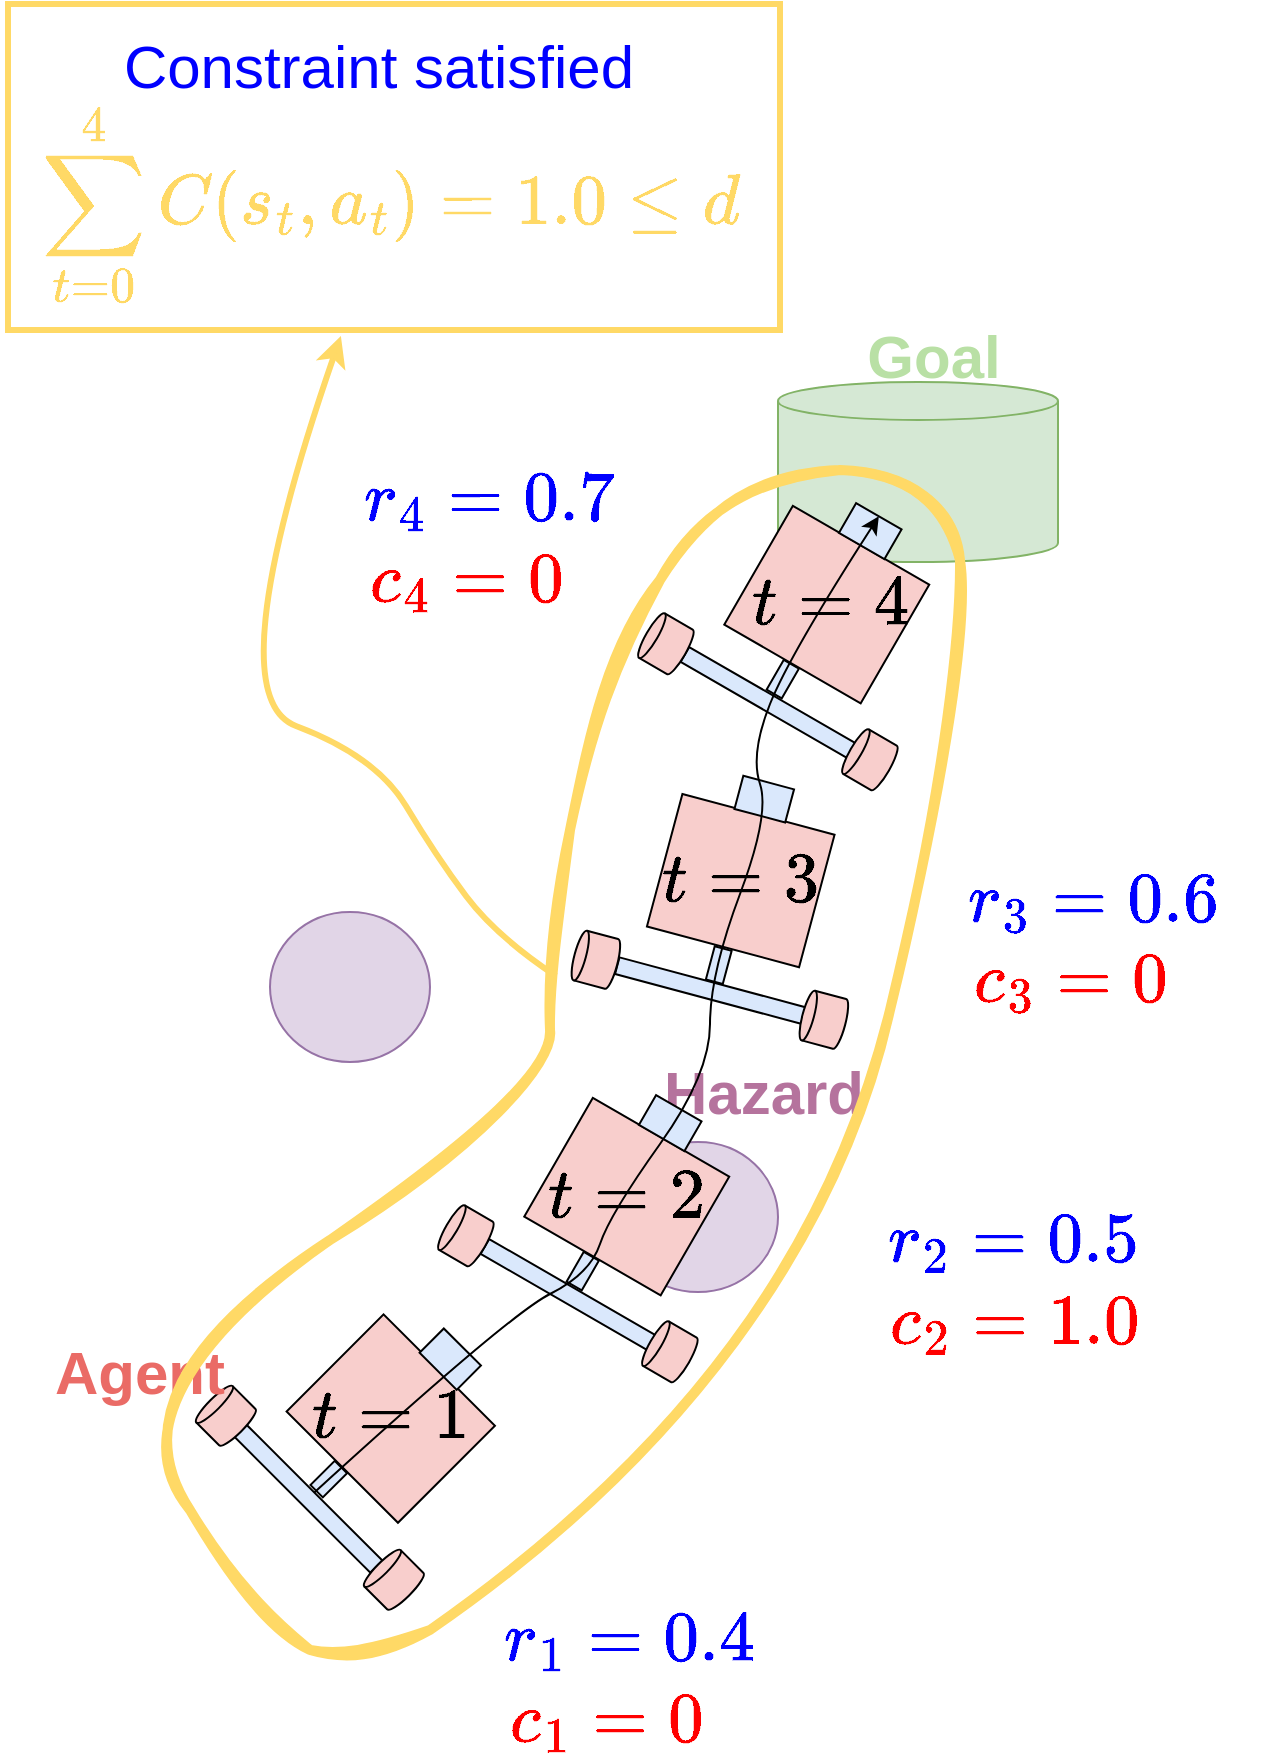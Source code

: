 <mxfile version="28.1.2">
  <diagram name="페이지-1" id="9aGk6qEdKFCwHb3GMW45">
    <mxGraphModel dx="222" dy="1511" grid="1" gridSize="10" guides="1" tooltips="1" connect="1" arrows="1" fold="1" page="1" pageScale="1" pageWidth="827" pageHeight="1169" math="1" shadow="0">
      <root>
        <mxCell id="0" />
        <mxCell id="1" parent="0" />
        <mxCell id="qMLOkEwiD3FjP3INkufq-1" value="`\sum_{t = 0}^4 C(s_t, a_t) = 1.0 \leq d`" style="text;html=1;align=center;verticalAlign=middle;whiteSpace=wrap;rounded=0;fontSize=30;fontColor=#FFD966;" vertex="1" parent="1">
          <mxGeometry x="910" y="110" width="390" height="130" as="geometry" />
        </mxCell>
        <mxCell id="SB_XbFN75qQYpwVMNyd7-46" value="" style="group;rotation=-135;" parent="1" vertex="1" connectable="0">
          <mxGeometry x="1025.004" y="728.003" width="166.996" height="120" as="geometry" />
        </mxCell>
        <mxCell id="SB_XbFN75qQYpwVMNyd7-47" value="" style="rounded=0;whiteSpace=wrap;html=1;fillColor=#f8cecc;strokeColor=default;rotation=-135;" parent="SB_XbFN75qQYpwVMNyd7-46" vertex="1">
          <mxGeometry x="41" y="19" width="78.75" height="68.571" as="geometry" />
        </mxCell>
        <mxCell id="SB_XbFN75qQYpwVMNyd7-48" value="" style="rounded=0;whiteSpace=wrap;html=1;fillColor=#dae8fc;strokeColor=default;rotation=-135;" parent="SB_XbFN75qQYpwVMNyd7-46" vertex="1">
          <mxGeometry x="97" y="15" width="26.25" height="17.143" as="geometry" />
        </mxCell>
        <mxCell id="SB_XbFN75qQYpwVMNyd7-49" value="" style="rounded=0;whiteSpace=wrap;html=1;fillColor=#dae8fc;strokeColor=default;rotation=-135;" parent="SB_XbFN75qQYpwVMNyd7-46" vertex="1">
          <mxGeometry x="45" y="75" width="8.75" height="17.143" as="geometry" />
        </mxCell>
        <mxCell id="SB_XbFN75qQYpwVMNyd7-50" value="" style="rounded=0;whiteSpace=wrap;html=1;fillColor=#dae8fc;strokeColor=default;rotation=-135;" parent="SB_XbFN75qQYpwVMNyd7-46" vertex="1">
          <mxGeometry x="-9" y="89" width="96.25" height="8.571" as="geometry" />
        </mxCell>
        <mxCell id="SB_XbFN75qQYpwVMNyd7-51" value="" style="shape=cylinder3;whiteSpace=wrap;html=1;boundedLbl=1;backgroundOutline=1;size=2.875;direction=south;fillColor=#f8cecc;strokeColor=default;rotation=-135;" parent="SB_XbFN75qQYpwVMNyd7-46" vertex="1">
          <mxGeometry x="-13" y="39" width="21.875" height="25.714" as="geometry" />
        </mxCell>
        <mxCell id="SB_XbFN75qQYpwVMNyd7-52" value="" style="shape=cylinder3;whiteSpace=wrap;html=1;boundedLbl=1;backgroundOutline=1;size=2.875;direction=south;fillColor=#f8cecc;strokeColor=default;rotation=-135;" parent="SB_XbFN75qQYpwVMNyd7-46" vertex="1">
          <mxGeometry x="71" y="121" width="21.875" height="25.714" as="geometry" />
        </mxCell>
        <mxCell id="SB_XbFN75qQYpwVMNyd7-53" value="&lt;span style=&quot;font-weight: 400;&quot;&gt;&lt;font style=&quot;color: rgb(0, 0, 0);&quot;&gt;`t = 1`&lt;/font&gt;&lt;/span&gt;" style="text;html=1;align=center;verticalAlign=middle;whiteSpace=wrap;rounded=0;fontSize=30;fontColor=#B9E0A5;fontStyle=1" parent="SB_XbFN75qQYpwVMNyd7-46" vertex="1">
          <mxGeometry x="-9.624" y="36.857" width="180" height="30" as="geometry" />
        </mxCell>
        <mxCell id="SB_XbFN75qQYpwVMNyd7-54" value="" style="ellipse;whiteSpace=wrap;html=1;fillColor=#e1d5e7;strokeColor=#9673a6;" parent="1" vertex="1">
          <mxGeometry x="1219" y="643" width="80" height="75" as="geometry" />
        </mxCell>
        <mxCell id="SB_XbFN75qQYpwVMNyd7-55" value="" style="shape=cylinder3;whiteSpace=wrap;html=1;boundedLbl=1;backgroundOutline=1;size=9.481;fillColor=#d5e8d4;strokeColor=#82b366;" parent="1" vertex="1">
          <mxGeometry x="1299" y="263" width="140" height="90" as="geometry" />
        </mxCell>
        <mxCell id="SB_XbFN75qQYpwVMNyd7-56" value="Goal" style="text;html=1;align=center;verticalAlign=middle;whiteSpace=wrap;rounded=0;fontSize=30;fontColor=#B9E0A5;fontStyle=1" parent="1" vertex="1">
          <mxGeometry x="1339" y="223" width="76" height="53" as="geometry" />
        </mxCell>
        <mxCell id="SB_XbFN75qQYpwVMNyd7-57" value="&lt;font style=&quot;color: rgb(234, 107, 102);&quot;&gt;Agent&lt;/font&gt;" style="text;html=1;align=center;verticalAlign=middle;whiteSpace=wrap;rounded=0;fontSize=30;fontColor=#B9E0A5;fontStyle=1" parent="1" vertex="1">
          <mxGeometry x="935" y="743" width="90" height="30" as="geometry" />
        </mxCell>
        <mxCell id="SB_XbFN75qQYpwVMNyd7-58" value="&lt;font style=&quot;color: rgb(181, 115, 157);&quot;&gt;Hazard&lt;/font&gt;" style="text;html=1;align=center;verticalAlign=middle;whiteSpace=wrap;rounded=0;fontSize=30;fontColor=#B9E0A5;fontStyle=1" parent="1" vertex="1">
          <mxGeometry x="1239" y="603" width="106" height="30" as="geometry" />
        </mxCell>
        <mxCell id="SB_XbFN75qQYpwVMNyd7-59" value="" style="ellipse;whiteSpace=wrap;html=1;fillColor=#e1d5e7;strokeColor=#9673a6;" parent="1" vertex="1">
          <mxGeometry x="1045" y="528" width="80" height="75" as="geometry" />
        </mxCell>
        <mxCell id="SB_XbFN75qQYpwVMNyd7-60" value="" style="group;rotation=-150;opacity=23;" parent="1" vertex="1" connectable="0">
          <mxGeometry x="1144.996" y="619.002" width="168.374" height="120" as="geometry" />
        </mxCell>
        <mxCell id="SB_XbFN75qQYpwVMNyd7-61" value="" style="rounded=0;whiteSpace=wrap;html=1;fillColor=#f8cecc;strokeColor=default;rotation=-150;" parent="SB_XbFN75qQYpwVMNyd7-60" vertex="1">
          <mxGeometry x="39" y="17" width="78.75" height="68.571" as="geometry" />
        </mxCell>
        <mxCell id="SB_XbFN75qQYpwVMNyd7-62" value="" style="rounded=0;whiteSpace=wrap;html=1;fillColor=#dae8fc;strokeColor=default;rotation=-150;" parent="SB_XbFN75qQYpwVMNyd7-60" vertex="1">
          <mxGeometry x="87" y="6" width="26.25" height="17.143" as="geometry" />
        </mxCell>
        <mxCell id="SB_XbFN75qQYpwVMNyd7-63" value="" style="rounded=0;whiteSpace=wrap;html=1;fillColor=#dae8fc;strokeColor=default;rotation=-150;" parent="SB_XbFN75qQYpwVMNyd7-60" vertex="1">
          <mxGeometry x="52" y="80" width="8.75" height="17.143" as="geometry" />
        </mxCell>
        <mxCell id="SB_XbFN75qQYpwVMNyd7-64" value="" style="rounded=0;whiteSpace=wrap;html=1;fillColor=#dae8fc;strokeColor=default;rotation=-150;" parent="SB_XbFN75qQYpwVMNyd7-60" vertex="1">
          <mxGeometry x="1" y="96" width="96.25" height="8.571" as="geometry" />
        </mxCell>
        <mxCell id="SB_XbFN75qQYpwVMNyd7-65" value="" style="shape=cylinder3;whiteSpace=wrap;html=1;boundedLbl=1;backgroundOutline=1;size=2.875;direction=south;fillColor=#f8cecc;strokeColor=default;rotation=-150;" parent="SB_XbFN75qQYpwVMNyd7-60" vertex="1">
          <mxGeometry x="-13" y="58" width="21.875" height="25.714" as="geometry" />
        </mxCell>
        <mxCell id="SB_XbFN75qQYpwVMNyd7-66" value="" style="shape=cylinder3;whiteSpace=wrap;html=1;boundedLbl=1;backgroundOutline=1;size=2.875;direction=south;fillColor=#f8cecc;strokeColor=default;rotation=-150;" parent="SB_XbFN75qQYpwVMNyd7-60" vertex="1">
          <mxGeometry x="89" y="116" width="21.875" height="25.714" as="geometry" />
        </mxCell>
        <mxCell id="SB_XbFN75qQYpwVMNyd7-67" value="&lt;span style=&quot;font-weight: 400;&quot;&gt;&lt;font style=&quot;color: rgb(0, 0, 0);&quot;&gt;`t = 2`&lt;/font&gt;&lt;/span&gt;" style="text;html=1;align=center;verticalAlign=middle;whiteSpace=wrap;rounded=0;fontSize=30;fontColor=#B9E0A5;fontStyle=1" parent="SB_XbFN75qQYpwVMNyd7-60" vertex="1">
          <mxGeometry x="-11.626" y="36.288" width="180" height="30" as="geometry" />
        </mxCell>
        <mxCell id="SB_XbFN75qQYpwVMNyd7-68" value="" style="group;rotation=-165;opacity=23;" parent="1" vertex="1" connectable="0">
          <mxGeometry x="1205.002" y="463.002" width="165.378" height="120" as="geometry" />
        </mxCell>
        <mxCell id="SB_XbFN75qQYpwVMNyd7-69" value="" style="rounded=0;whiteSpace=wrap;html=1;fillColor=#f8cecc;strokeColor=default;rotation=-165;" parent="SB_XbFN75qQYpwVMNyd7-68" vertex="1">
          <mxGeometry x="36" y="15" width="78.75" height="68.571" as="geometry" />
        </mxCell>
        <mxCell id="SB_XbFN75qQYpwVMNyd7-70" value="" style="rounded=0;whiteSpace=wrap;html=1;fillColor=#dae8fc;strokeColor=default;rotation=-165;" parent="SB_XbFN75qQYpwVMNyd7-68" vertex="1">
          <mxGeometry x="74" width="26.25" height="17.143" as="geometry" />
        </mxCell>
        <mxCell id="SB_XbFN75qQYpwVMNyd7-71" value="" style="rounded=0;whiteSpace=wrap;html=1;fillColor=#dae8fc;strokeColor=default;rotation=-165;" parent="SB_XbFN75qQYpwVMNyd7-68" vertex="1">
          <mxGeometry x="60" y="83" width="8.75" height="17.143" as="geometry" />
        </mxCell>
        <mxCell id="SB_XbFN75qQYpwVMNyd7-72" value="" style="rounded=0;whiteSpace=wrap;html=1;fillColor=#dae8fc;strokeColor=default;rotation=-165;" parent="SB_XbFN75qQYpwVMNyd7-68" vertex="1">
          <mxGeometry x="12" y="100" width="96.25" height="8.571" as="geometry" />
        </mxCell>
        <mxCell id="SB_XbFN75qQYpwVMNyd7-73" value="" style="shape=cylinder3;whiteSpace=wrap;html=1;boundedLbl=1;backgroundOutline=1;size=2.875;direction=south;fillColor=#f8cecc;strokeColor=default;rotation=-165;" parent="SB_XbFN75qQYpwVMNyd7-68" vertex="1">
          <mxGeometry x="-8" y="76" width="21.875" height="25.714" as="geometry" />
        </mxCell>
        <mxCell id="SB_XbFN75qQYpwVMNyd7-74" value="" style="shape=cylinder3;whiteSpace=wrap;html=1;boundedLbl=1;backgroundOutline=1;size=2.875;direction=south;fillColor=#f8cecc;strokeColor=default;rotation=-165;" parent="SB_XbFN75qQYpwVMNyd7-68" vertex="1">
          <mxGeometry x="106" y="106" width="21.875" height="25.714" as="geometry" />
        </mxCell>
        <mxCell id="SB_XbFN75qQYpwVMNyd7-75" value="&lt;span style=&quot;font-weight: 400;&quot;&gt;&lt;font style=&quot;color: rgb(0, 0, 0);&quot;&gt;`t = 3`&lt;/font&gt;&lt;/span&gt;" style="text;html=1;align=center;verticalAlign=middle;whiteSpace=wrap;rounded=0;fontSize=30;fontColor=#B9E0A5;fontStyle=1" parent="SB_XbFN75qQYpwVMNyd7-68" vertex="1">
          <mxGeometry x="-14.622" y="34.288" width="180" height="30" as="geometry" />
        </mxCell>
        <mxCell id="SB_XbFN75qQYpwVMNyd7-76" value="" style="group;rotation=-150;opacity=23;" parent="1" vertex="1" connectable="0">
          <mxGeometry x="1245.004" y="323.003" width="169.996" height="120" as="geometry" />
        </mxCell>
        <mxCell id="SB_XbFN75qQYpwVMNyd7-77" value="" style="rounded=0;whiteSpace=wrap;html=1;fillColor=#f8cecc;strokeColor=default;rotation=-150;" parent="SB_XbFN75qQYpwVMNyd7-76" vertex="1">
          <mxGeometry x="39" y="17" width="78.75" height="68.571" as="geometry" />
        </mxCell>
        <mxCell id="SB_XbFN75qQYpwVMNyd7-78" value="" style="rounded=0;whiteSpace=wrap;html=1;fillColor=#dae8fc;strokeColor=default;rotation=-150;" parent="SB_XbFN75qQYpwVMNyd7-76" vertex="1">
          <mxGeometry x="87" y="6" width="26.25" height="17.143" as="geometry" />
        </mxCell>
        <mxCell id="SB_XbFN75qQYpwVMNyd7-79" value="" style="rounded=0;whiteSpace=wrap;html=1;fillColor=#dae8fc;strokeColor=default;rotation=-150;" parent="SB_XbFN75qQYpwVMNyd7-76" vertex="1">
          <mxGeometry x="52" y="80" width="8.75" height="17.143" as="geometry" />
        </mxCell>
        <mxCell id="SB_XbFN75qQYpwVMNyd7-80" value="" style="rounded=0;whiteSpace=wrap;html=1;fillColor=#dae8fc;strokeColor=default;rotation=-150;" parent="SB_XbFN75qQYpwVMNyd7-76" vertex="1">
          <mxGeometry x="1" y="96" width="96.25" height="8.571" as="geometry" />
        </mxCell>
        <mxCell id="SB_XbFN75qQYpwVMNyd7-81" value="" style="shape=cylinder3;whiteSpace=wrap;html=1;boundedLbl=1;backgroundOutline=1;size=2.875;direction=south;fillColor=#f8cecc;strokeColor=default;rotation=-150;" parent="SB_XbFN75qQYpwVMNyd7-76" vertex="1">
          <mxGeometry x="-13" y="58" width="21.875" height="25.714" as="geometry" />
        </mxCell>
        <mxCell id="SB_XbFN75qQYpwVMNyd7-82" value="" style="shape=cylinder3;whiteSpace=wrap;html=1;boundedLbl=1;backgroundOutline=1;size=2.875;direction=south;fillColor=#f8cecc;strokeColor=default;rotation=-150;" parent="SB_XbFN75qQYpwVMNyd7-76" vertex="1">
          <mxGeometry x="89" y="116" width="21.875" height="25.714" as="geometry" />
        </mxCell>
        <mxCell id="SB_XbFN75qQYpwVMNyd7-83" value="&lt;span style=&quot;font-weight: 400;&quot;&gt;&lt;font style=&quot;color: rgb(0, 0, 0);&quot;&gt;`t = 4`&lt;/font&gt;&lt;/span&gt;" style="text;html=1;align=center;verticalAlign=middle;whiteSpace=wrap;rounded=0;fontSize=30;fontColor=#B9E0A5;fontStyle=1" parent="SB_XbFN75qQYpwVMNyd7-76" vertex="1">
          <mxGeometry x="-10.004" y="36.287" width="180" height="30" as="geometry" />
        </mxCell>
        <mxCell id="SB_XbFN75qQYpwVMNyd7-84" style="edgeStyle=orthogonalEdgeStyle;rounded=0;orthogonalLoop=1;jettySize=auto;html=1;exitX=0.5;exitY=1;exitDx=0;exitDy=0;" parent="1" edge="1">
          <mxGeometry relative="1" as="geometry">
            <mxPoint x="1155" y="493.0" as="sourcePoint" />
            <mxPoint x="1155" y="493.0" as="targetPoint" />
          </mxGeometry>
        </mxCell>
        <mxCell id="SB_XbFN75qQYpwVMNyd7-85" value="" style="curved=1;endArrow=classic;html=1;rounded=0;exitX=0.5;exitY=1;exitDx=0;exitDy=0;entryX=0.5;entryY=1;entryDx=0;entryDy=0;" parent="1" source="SB_XbFN75qQYpwVMNyd7-50" target="SB_XbFN75qQYpwVMNyd7-78" edge="1">
          <mxGeometry width="50" height="50" relative="1" as="geometry">
            <mxPoint x="1015" y="589" as="sourcePoint" />
            <mxPoint x="1065" y="539" as="targetPoint" />
            <Array as="points">
              <mxPoint x="1165" y="729" />
              <mxPoint x="1205" y="709" />
              <mxPoint x="1215" y="679" />
              <mxPoint x="1265" y="609" />
              <mxPoint x="1265" y="559" />
              <mxPoint x="1295" y="479" />
              <mxPoint x="1285" y="449" />
              <mxPoint x="1305" y="399" />
            </Array>
          </mxGeometry>
        </mxCell>
        <mxCell id="SB_XbFN75qQYpwVMNyd7-86" value="&lt;font style=&quot;font-weight: normal; color: rgb(0, 0, 255);&quot;&gt;`r_1 = 0.4`&lt;/font&gt;" style="text;html=1;align=center;verticalAlign=middle;whiteSpace=wrap;rounded=0;fontSize=30;fontColor=#B9E0A5;fontStyle=1" parent="1" vertex="1">
          <mxGeometry x="1135" y="877" width="180" height="30" as="geometry" />
        </mxCell>
        <mxCell id="SB_XbFN75qQYpwVMNyd7-87" value="&lt;font style=&quot;font-weight: normal; color: rgb(255, 0, 0);&quot;&gt;`c_1 = 0`&lt;/font&gt;" style="text;html=1;align=center;verticalAlign=middle;whiteSpace=wrap;rounded=0;fontSize=30;fontColor=#B9E0A5;fontStyle=1" parent="1" vertex="1">
          <mxGeometry x="1123" y="917" width="180" height="30" as="geometry" />
        </mxCell>
        <mxCell id="SB_XbFN75qQYpwVMNyd7-88" value="&lt;font style=&quot;font-weight: normal; color: rgb(0, 0, 255);&quot;&gt;`r_2 = 0.5`&lt;/font&gt;" style="text;html=1;align=center;verticalAlign=middle;whiteSpace=wrap;rounded=0;fontSize=30;fontColor=#B9E0A5;fontStyle=1" parent="1" vertex="1">
          <mxGeometry x="1327" y="677" width="180" height="30" as="geometry" />
        </mxCell>
        <mxCell id="SB_XbFN75qQYpwVMNyd7-89" value="&lt;font style=&quot;font-weight: normal; color: rgb(255, 0, 0);&quot;&gt;`c_2 = 1.0`&lt;/font&gt;" style="text;html=1;align=center;verticalAlign=middle;whiteSpace=wrap;rounded=0;fontSize=30;fontColor=#B9E0A5;fontStyle=1" parent="1" vertex="1">
          <mxGeometry x="1327" y="718" width="180" height="30" as="geometry" />
        </mxCell>
        <mxCell id="SB_XbFN75qQYpwVMNyd7-90" value="&lt;font style=&quot;font-weight: normal; color: rgb(0, 0, 255);&quot;&gt;`r_3 = 0.6`&lt;/font&gt;" style="text;html=1;align=center;verticalAlign=middle;whiteSpace=wrap;rounded=0;fontSize=30;fontColor=#B9E0A5;fontStyle=1" parent="1" vertex="1">
          <mxGeometry x="1367" y="507" width="180" height="30" as="geometry" />
        </mxCell>
        <mxCell id="SB_XbFN75qQYpwVMNyd7-91" value="&lt;font style=&quot;font-weight: normal; color: rgb(255, 0, 0);&quot;&gt;`c_3 = 0`&lt;/font&gt;" style="text;html=1;align=center;verticalAlign=middle;whiteSpace=wrap;rounded=0;fontSize=30;fontColor=#B9E0A5;fontStyle=1" parent="1" vertex="1">
          <mxGeometry x="1355" y="547" width="180" height="30" as="geometry" />
        </mxCell>
        <mxCell id="SB_XbFN75qQYpwVMNyd7-92" value="&lt;font style=&quot;font-weight: normal; color: rgb(0, 0, 255);&quot;&gt;`r_4 = 0.7`&lt;/font&gt;" style="text;html=1;align=center;verticalAlign=middle;whiteSpace=wrap;rounded=0;fontSize=30;fontColor=#B9E0A5;fontStyle=1" parent="1" vertex="1">
          <mxGeometry x="1065" y="307" width="180" height="30" as="geometry" />
        </mxCell>
        <mxCell id="SB_XbFN75qQYpwVMNyd7-93" value="&lt;font style=&quot;font-weight: normal; color: rgb(255, 0, 0);&quot;&gt;`c_4 = 0`&lt;/font&gt;" style="text;html=1;align=center;verticalAlign=middle;whiteSpace=wrap;rounded=0;fontSize=30;fontColor=#B9E0A5;fontStyle=1" parent="1" vertex="1">
          <mxGeometry x="1053" y="347" width="180" height="30" as="geometry" />
        </mxCell>
        <mxCell id="SB_XbFN75qQYpwVMNyd7-94" value="" style="curved=1;endArrow=none;html=1;rounded=0;endFill=0;fillColor=#fff2cc;strokeColor=#FFD966;sketch=1;curveFitting=1;jiggle=2;flowAnimation=0;strokeWidth=5;" parent="1" edge="1">
          <mxGeometry width="50" height="50" relative="1" as="geometry">
            <mxPoint x="1125" y="887" as="sourcePoint" />
            <mxPoint x="1125" y="887" as="targetPoint" />
            <Array as="points">
              <mxPoint x="1085" y="907" />
              <mxPoint x="1045" y="887" />
              <mxPoint x="965" y="767" />
              <mxPoint x="1185" y="617" />
              <mxPoint x="1185" y="557" />
              <mxPoint x="1205" y="417" />
              <mxPoint x="1275" y="307" />
              <mxPoint x="1385" y="307" />
              <mxPoint x="1395" y="397" />
              <mxPoint x="1315" y="757" />
            </Array>
          </mxGeometry>
        </mxCell>
        <mxCell id="qMLOkEwiD3FjP3INkufq-2" value="" style="curved=1;endArrow=classic;html=1;rounded=0;fillColor=#fff2cc;strokeColor=#FFD966;strokeWidth=3;" edge="1" parent="1">
          <mxGeometry width="50" height="50" relative="1" as="geometry">
            <mxPoint x="1188" y="560" as="sourcePoint" />
            <mxPoint x="1080.449" y="240" as="targetPoint" />
            <Array as="points">
              <mxPoint x="1158" y="540" />
              <mxPoint x="1128" y="500" />
              <mxPoint x="1098" y="450" />
              <mxPoint x="1018" y="420" />
            </Array>
          </mxGeometry>
        </mxCell>
        <mxCell id="qMLOkEwiD3FjP3INkufq-5" value="Constraint satisfied" style="text;html=1;align=center;verticalAlign=middle;whiteSpace=wrap;rounded=0;fontSize=30;fontColor=#0000FF;" vertex="1" parent="1">
          <mxGeometry x="970" y="90" width="259" height="30" as="geometry" />
        </mxCell>
        <mxCell id="qMLOkEwiD3FjP3INkufq-6" value="" style="rounded=0;whiteSpace=wrap;html=1;fillColor=none;strokeColor=#FFD966;strokeWidth=3;" vertex="1" parent="1">
          <mxGeometry x="914" y="74" width="386" height="163" as="geometry" />
        </mxCell>
      </root>
    </mxGraphModel>
  </diagram>
</mxfile>
